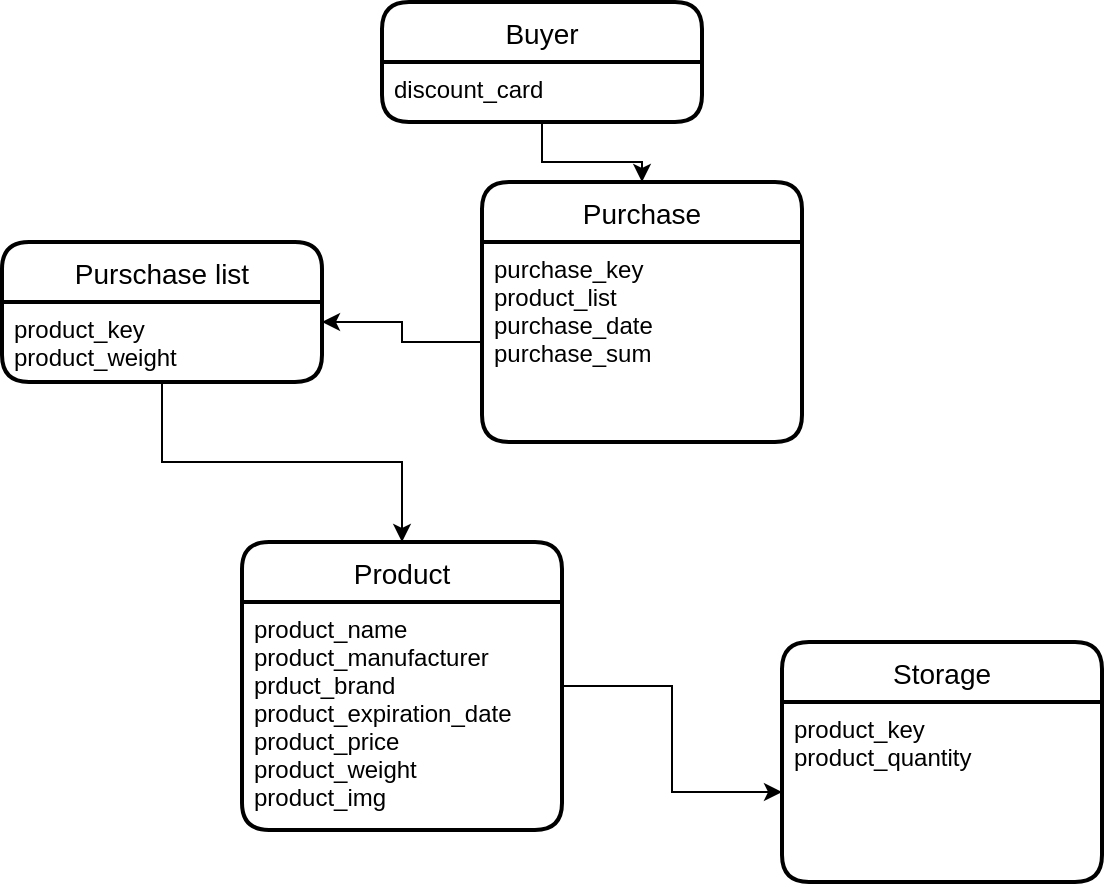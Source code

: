<mxfile version="20.5.3" type="github">
  <diagram id="YQh7RbZ038hir62gG8_0" name="Страница 1">
    <mxGraphModel dx="1221" dy="621" grid="1" gridSize="10" guides="1" tooltips="1" connect="1" arrows="1" fold="1" page="1" pageScale="1" pageWidth="827" pageHeight="1169" math="0" shadow="0">
      <root>
        <mxCell id="0" />
        <mxCell id="1" parent="0" />
        <mxCell id="vfy6mk82esExI1-zzVCX-59" style="edgeStyle=orthogonalEdgeStyle;rounded=0;orthogonalLoop=1;jettySize=auto;html=1;" edge="1" parent="1" source="vfy6mk82esExI1-zzVCX-32" target="vfy6mk82esExI1-zzVCX-36">
          <mxGeometry relative="1" as="geometry" />
        </mxCell>
        <mxCell id="vfy6mk82esExI1-zzVCX-32" value="Product" style="swimlane;childLayout=stackLayout;horizontal=1;startSize=30;horizontalStack=0;rounded=1;fontSize=14;fontStyle=0;strokeWidth=2;resizeParent=0;resizeLast=1;shadow=0;dashed=0;align=center;" vertex="1" parent="1">
          <mxGeometry x="220" y="360" width="160" height="144" as="geometry">
            <mxRectangle x="210" y="410" width="90" height="30" as="alternateBounds" />
          </mxGeometry>
        </mxCell>
        <mxCell id="vfy6mk82esExI1-zzVCX-34" style="edgeStyle=orthogonalEdgeStyle;rounded=0;orthogonalLoop=1;jettySize=auto;html=1;exitX=0.5;exitY=1;exitDx=0;exitDy=0;entryX=0.5;entryY=1;entryDx=0;entryDy=0;" edge="1" parent="vfy6mk82esExI1-zzVCX-32" source="vfy6mk82esExI1-zzVCX-33" target="vfy6mk82esExI1-zzVCX-32">
          <mxGeometry relative="1" as="geometry" />
        </mxCell>
        <mxCell id="vfy6mk82esExI1-zzVCX-33" value="product_name&#xa;product_manufacturer&#xa;prduct_brand&#xa;product_expiration_date&#xa;product_price&#xa;product_weight&#xa;product_img&#xa;&#xa;&#xa;&#xa;" style="align=left;strokeColor=none;fillColor=none;spacingLeft=4;fontSize=12;verticalAlign=top;resizable=0;rotatable=0;part=1;" vertex="1" parent="vfy6mk82esExI1-zzVCX-32">
          <mxGeometry y="30" width="160" height="114" as="geometry" />
        </mxCell>
        <mxCell id="vfy6mk82esExI1-zzVCX-35" value="Storage" style="swimlane;childLayout=stackLayout;horizontal=1;startSize=30;horizontalStack=0;rounded=1;fontSize=14;fontStyle=0;strokeWidth=2;resizeParent=0;resizeLast=1;shadow=0;dashed=0;align=center;" vertex="1" parent="1">
          <mxGeometry x="490" y="410" width="160" height="120" as="geometry" />
        </mxCell>
        <mxCell id="vfy6mk82esExI1-zzVCX-36" value="product_key&#xa;product_quantity" style="align=left;strokeColor=none;fillColor=none;spacingLeft=4;fontSize=12;verticalAlign=top;resizable=0;rotatable=0;part=1;" vertex="1" parent="vfy6mk82esExI1-zzVCX-35">
          <mxGeometry y="30" width="160" height="90" as="geometry" />
        </mxCell>
        <mxCell id="vfy6mk82esExI1-zzVCX-41" value="Purchase" style="swimlane;childLayout=stackLayout;horizontal=1;startSize=30;horizontalStack=0;rounded=1;fontSize=14;fontStyle=0;strokeWidth=2;resizeParent=0;resizeLast=1;shadow=0;dashed=0;align=center;" vertex="1" parent="1">
          <mxGeometry x="340" y="180" width="160" height="130" as="geometry" />
        </mxCell>
        <mxCell id="vfy6mk82esExI1-zzVCX-42" value="purchase_key&#xa;product_list&#xa;purchase_date&#xa;purchase_sum&#xa;&#xa;" style="align=left;strokeColor=none;fillColor=none;spacingLeft=4;fontSize=12;verticalAlign=top;resizable=0;rotatable=0;part=1;" vertex="1" parent="vfy6mk82esExI1-zzVCX-41">
          <mxGeometry y="30" width="160" height="100" as="geometry" />
        </mxCell>
        <mxCell id="vfy6mk82esExI1-zzVCX-45" value="Buyer" style="swimlane;childLayout=stackLayout;horizontal=1;startSize=30;horizontalStack=0;rounded=1;fontSize=14;fontStyle=0;strokeWidth=2;resizeParent=0;resizeLast=1;shadow=0;dashed=0;align=center;" vertex="1" parent="1">
          <mxGeometry x="290" y="90" width="160" height="60" as="geometry" />
        </mxCell>
        <mxCell id="vfy6mk82esExI1-zzVCX-46" value="discount_card" style="align=left;strokeColor=none;fillColor=none;spacingLeft=4;fontSize=12;verticalAlign=top;resizable=0;rotatable=0;part=1;" vertex="1" parent="vfy6mk82esExI1-zzVCX-45">
          <mxGeometry y="30" width="160" height="30" as="geometry" />
        </mxCell>
        <mxCell id="vfy6mk82esExI1-zzVCX-56" value="Purschase list" style="swimlane;childLayout=stackLayout;horizontal=1;startSize=30;horizontalStack=0;rounded=1;fontSize=14;fontStyle=0;strokeWidth=2;resizeParent=0;resizeLast=1;shadow=0;dashed=0;align=center;" vertex="1" parent="1">
          <mxGeometry x="100" y="210" width="160" height="70" as="geometry" />
        </mxCell>
        <mxCell id="vfy6mk82esExI1-zzVCX-57" value="product_key&#xa;product_weight&#xa;&#xa;&#xa;" style="align=left;strokeColor=none;fillColor=none;spacingLeft=4;fontSize=12;verticalAlign=top;resizable=0;rotatable=0;part=1;" vertex="1" parent="vfy6mk82esExI1-zzVCX-56">
          <mxGeometry y="30" width="160" height="40" as="geometry" />
        </mxCell>
        <mxCell id="vfy6mk82esExI1-zzVCX-60" style="edgeStyle=orthogonalEdgeStyle;rounded=0;orthogonalLoop=1;jettySize=auto;html=1;entryX=0.5;entryY=0;entryDx=0;entryDy=0;" edge="1" parent="1" source="vfy6mk82esExI1-zzVCX-57" target="vfy6mk82esExI1-zzVCX-32">
          <mxGeometry relative="1" as="geometry" />
        </mxCell>
        <mxCell id="vfy6mk82esExI1-zzVCX-61" style="edgeStyle=orthogonalEdgeStyle;rounded=0;orthogonalLoop=1;jettySize=auto;html=1;entryX=1;entryY=0.25;entryDx=0;entryDy=0;" edge="1" parent="1" source="vfy6mk82esExI1-zzVCX-42" target="vfy6mk82esExI1-zzVCX-57">
          <mxGeometry relative="1" as="geometry" />
        </mxCell>
        <mxCell id="vfy6mk82esExI1-zzVCX-62" style="edgeStyle=orthogonalEdgeStyle;rounded=0;orthogonalLoop=1;jettySize=auto;html=1;" edge="1" parent="1" source="vfy6mk82esExI1-zzVCX-46" target="vfy6mk82esExI1-zzVCX-41">
          <mxGeometry relative="1" as="geometry" />
        </mxCell>
      </root>
    </mxGraphModel>
  </diagram>
</mxfile>
